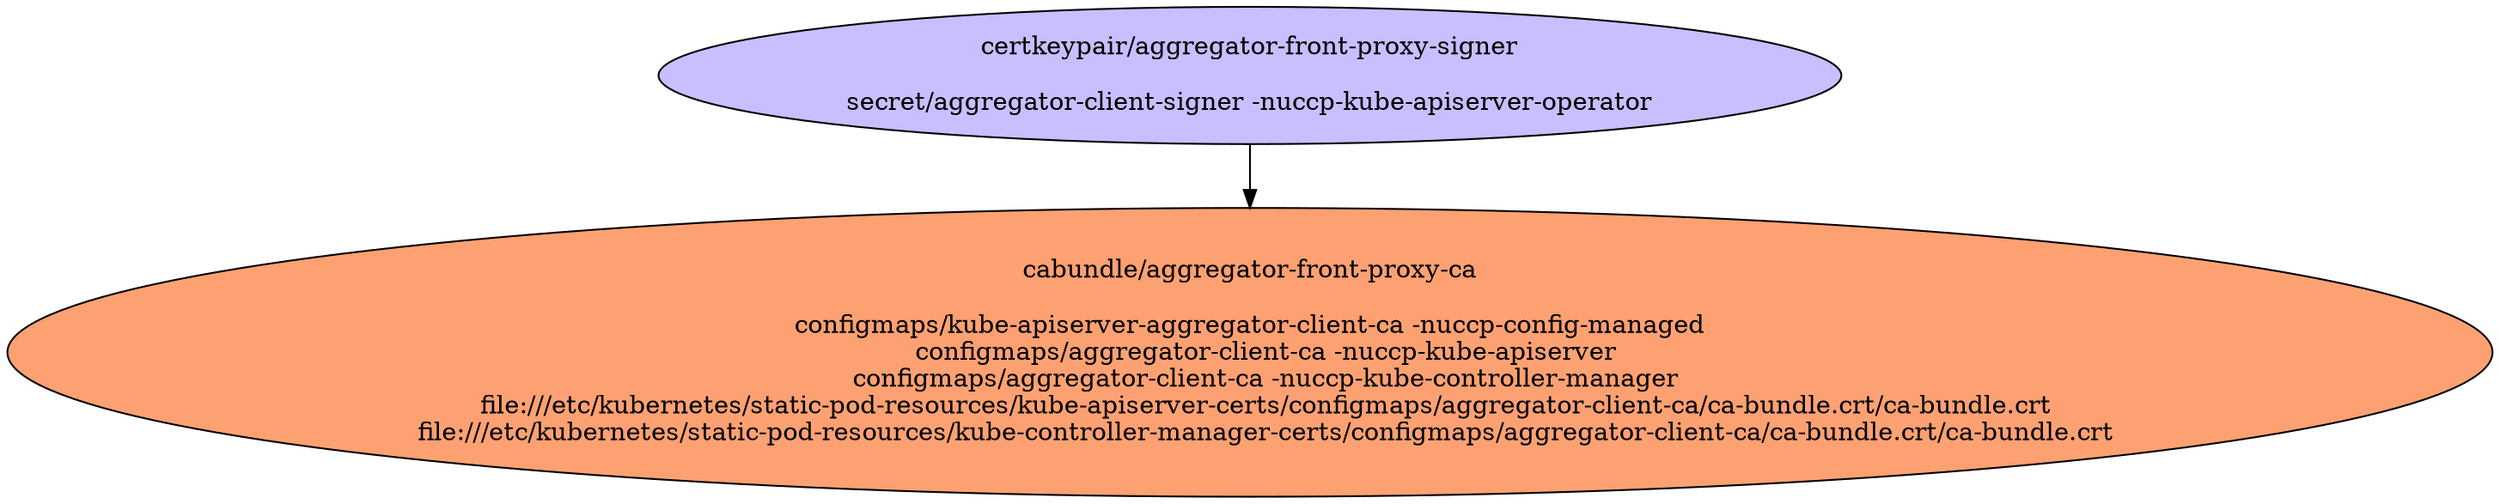 digraph "Local Certificate" {
  // Node definitions.
  0 [
    label="certkeypair/aggregator-front-proxy-signer\n\nsecret/aggregator-client-signer -nuccp-kube-apiserver-operator\n"
    style=filled
    fillcolor="#c7bfff"
  ];
  2 [
    label="cabundle/aggregator-front-proxy-ca\n\nconfigmaps/kube-apiserver-aggregator-client-ca -nuccp-config-managed\n    configmaps/aggregator-client-ca -nuccp-kube-apiserver\n    configmaps/aggregator-client-ca -nuccp-kube-controller-manager\n    file:///etc/kubernetes/static-pod-resources/kube-apiserver-certs/configmaps/aggregator-client-ca/ca-bundle.crt/ca-bundle.crt\n    file:///etc/kubernetes/static-pod-resources/kube-controller-manager-certs/configmaps/aggregator-client-ca/ca-bundle.crt/ca-bundle.crt\n"
    style=filled
    fillcolor="#fda172"
  ];

  // Edge definitions.
  0 -> 2;
}
